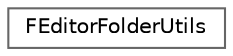 digraph "Graphical Class Hierarchy"
{
 // INTERACTIVE_SVG=YES
 // LATEX_PDF_SIZE
  bgcolor="transparent";
  edge [fontname=Helvetica,fontsize=10,labelfontname=Helvetica,labelfontsize=10];
  node [fontname=Helvetica,fontsize=10,shape=box,height=0.2,width=0.4];
  rankdir="LR";
  Node0 [id="Node000000",label="FEditorFolderUtils",height=0.2,width=0.4,color="grey40", fillcolor="white", style="filled",URL="$dd/d23/classFEditorFolderUtils.html",tooltip=" "];
}
